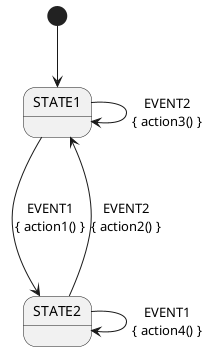 @startuml

skinparam classFontSize 9
skinparam classFontName Monospaced

[*] --> STATE1
STATE1 ---> STATE2 : EVENT1\n{ action1() }
STATE2 ---> STATE1 : EVENT2\n{ action2() }
STATE1 ---> STATE1 : EVENT2\n{ action3() }
STATE2 ---> STATE2 : EVENT1\n{ action4() }

@enduml
